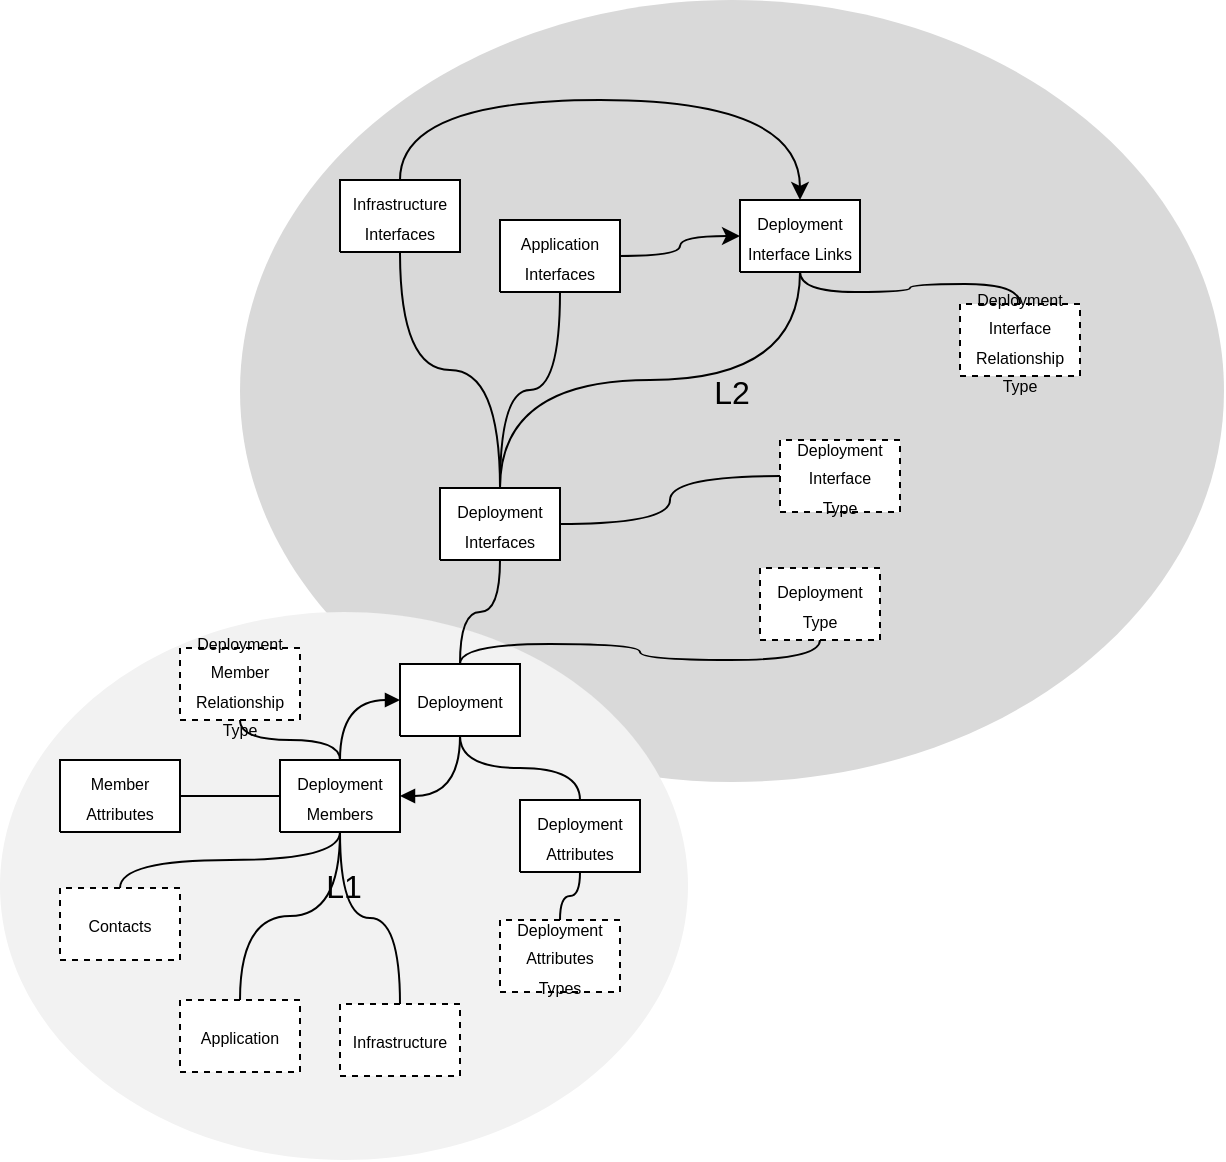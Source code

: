 <mxfile version="13.5.1" type="device"><diagram id="ZgXP-yUG4ojKE1eqnBUu" name="Page-1"><mxGraphModel dx="1086" dy="966" grid="1" gridSize="10" guides="1" tooltips="1" connect="1" arrows="1" fold="1" page="1" pageScale="1" pageWidth="850" pageHeight="1100" math="0" shadow="0"><root><mxCell id="0"/><mxCell id="1" parent="0"/><mxCell id="j76NiISg1xidSSjuwcTd-19" value="&lt;font style=&quot;font-size:16px;font-family:Arial;color:#000000;direction:ltr;letter-spacing:0px;line-height:120%;opacity:1&quot;&gt;L2&lt;br/&gt;&lt;/font&gt;" style="verticalAlign=middle;align=center;vsdxID=14;fillColor=#d9d9d9;gradientColor=none;shape=stencil(vVHLDsIgEPwajiQI6RfU+h8bu22JCGRB2/69kG1iazx58DazM/vIjjBtmiCi0CplCjecbZ8nYc5Ca+snJJsLEqYTph0C4Ujh4XvmEaqzont41gkL96naodXKrGF6YSfQtUi0OXXDVlqPfJNP6usotUhYbJIUMmQb/GGrAxpRljVycDBuc1hKM2LclX8/7H9nFfB+82Cd45T2+mcspcSRmu4F);strokeColor=none;labelBackgroundColor=none;rounded=0;html=1;whiteSpace=wrap;" parent="1" vertex="1"><mxGeometry x="500" y="120" width="492" height="391" as="geometry"/></mxCell><mxCell id="j76NiISg1xidSSjuwcTd-20" value="&lt;font style=&quot;font-size:16px;font-family:Arial;color:#000000;direction:ltr;letter-spacing:0px;line-height:120%;opacity:1&quot;&gt;L1&lt;br/&gt;&lt;/font&gt;" style="verticalAlign=middle;align=center;vsdxID=15;fillColor=#f2f2f2;gradientColor=none;shape=stencil(vVHLDsIgEPwajiQI6RfU+h8bu22JCGRB2/69kG1iazx58DazM/vIjjBtmiCi0CplCjecbZ8nYc5Ca+snJJsLEqYTph0C4Ujh4XvmEaqzont41gkL96naodXKrGF6YSfQtUi0OXXDVlqPfJNP6usotUhYbJIUMmQb/GGrAxpRljVycDBuc1hKM2LclX8/7H9nFfB+82Cd45T2+mcspcSRmu4F);strokeColor=none;labelBackgroundColor=none;rounded=0;html=1;whiteSpace=wrap;" parent="1" vertex="1"><mxGeometry x="380" y="426" width="344" height="274" as="geometry"/></mxCell><mxCell id="j76NiISg1xidSSjuwcTd-21" value="&lt;font style=&quot;font-size:8px;font-family:Arial;color:#000000;direction:ltr;letter-spacing:0px;line-height:120%;opacity:1&quot;&gt;Deployment&lt;br/&gt;&lt;/font&gt;" style="verticalAlign=middle;align=center;vsdxID=1;fillColor=#FFFFFF;gradientColor=none;shape=stencil(nZBLDoAgDERP0z3SIyjew0SURgSD+Lu9kMZoXLhwN9O+tukAlrNpJg1SzDH4QW/URgNYgZTkjA4UkwJUgGXng+6DX1zLfmoymdXo17xh5zmRJ6Q42BWCfc2oJfdAr+Yv+AP9Cb7OJ3H/2JG1HNGz/84klThPVCc=);strokeColor=#000000;spacingTop=-1;spacingBottom=-1;spacingLeft=-1;spacingRight=-1;labelBackgroundColor=none;rounded=0;html=1;whiteSpace=wrap;" parent="1" vertex="1"><mxGeometry x="580" y="452" width="60" height="36" as="geometry"/></mxCell><mxCell id="j76NiISg1xidSSjuwcTd-22" value="&lt;font style=&quot;font-size:8px;font-family:Arial;color:#000000;direction:ltr;letter-spacing:0px;line-height:120%;opacity:1&quot;&gt;Deployment Interfaces&lt;br/&gt;&lt;/font&gt;" style="verticalAlign=middle;align=center;vsdxID=3;fillColor=#FFFFFF;gradientColor=none;shape=stencil(nZBLDoAgDERP0z3SIyjew0SURgSD+Lu9kMZoXLhwN9O+tukAlrNpJg1SzDH4QW/URgNYgZTkjA4UkwJUgGXng+6DX1zLfmoymdXo17xh5zmRJ6Q42BWCfc2oJfdAr+Yv+AP9Cb7OJ3H/2JG1HNGz/84klThPVCc=);strokeColor=#000000;spacingTop=-1;spacingBottom=-1;spacingLeft=-1;spacingRight=-1;labelBackgroundColor=none;rounded=0;html=1;whiteSpace=wrap;" parent="1" vertex="1"><mxGeometry x="600" y="364" width="60" height="36" as="geometry"/></mxCell><mxCell id="j76NiISg1xidSSjuwcTd-23" value="&lt;font style=&quot;font-size:8px;font-family:Arial;color:#000000;direction:ltr;letter-spacing:0px;line-height:120%;opacity:1&quot;&gt;Deployment Interface Links&lt;br/&gt;&lt;/font&gt;" style="verticalAlign=middle;align=center;vsdxID=4;fillColor=#FFFFFF;gradientColor=none;shape=stencil(nZBLDoAgDERP0z3SIyjew0SURgSD+Lu9kMZoXLhwN9O+tukAlrNpJg1SzDH4QW/URgNYgZTkjA4UkwJUgGXng+6DX1zLfmoymdXo17xh5zmRJ6Q42BWCfc2oJfdAr+Yv+AP9Cb7OJ3H/2JG1HNGz/84klThPVCc=);strokeColor=#000000;spacingTop=-1;spacingBottom=-1;spacingLeft=-1;spacingRight=-1;labelBackgroundColor=none;rounded=0;html=1;whiteSpace=wrap;" parent="1" vertex="1"><mxGeometry x="750" y="220" width="60" height="36" as="geometry"/></mxCell><mxCell id="j76NiISg1xidSSjuwcTd-24" value="&lt;font style=&quot;font-size:8px;font-family:Arial;color:#000000;direction:ltr;letter-spacing:0px;line-height:120%;opacity:1&quot;&gt;Deployment&lt;br/&gt;Type&lt;br/&gt;&lt;/font&gt;" style="verticalAlign=middle;align=center;vsdxID=8;fillColor=#FFFFFF;gradientColor=none;shape=stencil(nZBLDoAgDERP0z3SIyjew0SURgSD+Lu9kMZoXLhwN9O+tukAlrNpJg1SzDH4QW/URgNYgZTkjA4UkwJUgGXng+6DX1zLfmoymdXo17xh5zmRJ6Q42BWCfc2oJfdAr+Yv+AP9Cb7OJ3H/2JG1HNGz/84klThPVCc=);dashed=1;strokeColor=#000000;spacingTop=-1;spacingBottom=-1;spacingLeft=-1;spacingRight=-1;labelBackgroundColor=none;rounded=0;html=1;whiteSpace=wrap;" parent="1" vertex="1"><mxGeometry x="760" y="404" width="60" height="36" as="geometry"/></mxCell><mxCell id="j76NiISg1xidSSjuwcTd-25" value="&lt;font style=&quot;font-size:8px;font-family:Arial;color:#000000;direction:ltr;letter-spacing:0px;line-height:120%;opacity:1&quot;&gt;Deployment&lt;br/&gt;Interface&lt;br/&gt;Type&lt;br/&gt;&lt;/font&gt;" style="verticalAlign=middle;align=center;vsdxID=9;fillColor=#FFFFFF;gradientColor=none;shape=stencil(nZBLDoAgDERP0z3SIyjew0SURgSD+Lu9kMZoXLhwN9O+tukAlrNpJg1SzDH4QW/URgNYgZTkjA4UkwJUgGXng+6DX1zLfmoymdXo17xh5zmRJ6Q42BWCfc2oJfdAr+Yv+AP9Cb7OJ3H/2JG1HNGz/84klThPVCc=);dashed=1;strokeColor=#000000;spacingTop=-1;spacingBottom=-1;spacingLeft=-1;spacingRight=-1;labelBackgroundColor=none;rounded=0;html=1;whiteSpace=wrap;" parent="1" vertex="1"><mxGeometry x="770" y="340" width="60" height="36" as="geometry"/></mxCell><mxCell id="j76NiISg1xidSSjuwcTd-26" value="&lt;font style=&quot;font-size:8px;font-family:Arial;color:#000000;direction:ltr;letter-spacing:0px;line-height:120%;opacity:1&quot;&gt;Deployment&lt;br/&gt;Interface&lt;br/&gt;Relationship&lt;br/&gt;Type&lt;br/&gt;&lt;/font&gt;" style="verticalAlign=middle;align=center;vsdxID=10;fillColor=#FFFFFF;gradientColor=none;shape=stencil(nZBLDoAgDERP0z3SIyjew0SURgSD+Lu9kMZoXLhwN9O+tukAlrNpJg1SzDH4QW/URgNYgZTkjA4UkwJUgGXng+6DX1zLfmoymdXo17xh5zmRJ6Q42BWCfc2oJfdAr+Yv+AP9Cb7OJ3H/2JG1HNGz/84klThPVCc=);dashed=1;strokeColor=#000000;spacingTop=-1;spacingBottom=-1;spacingLeft=-1;spacingRight=-1;labelBackgroundColor=none;rounded=0;html=1;whiteSpace=wrap;" parent="1" vertex="1"><mxGeometry x="860" y="272" width="60" height="36" as="geometry"/></mxCell><mxCell id="j76NiISg1xidSSjuwcTd-27" value="&lt;font style=&quot;font-size:8px;font-family:Arial;color:#000000;direction:ltr;letter-spacing:0px;line-height:120%;opacity:1&quot;&gt;Deployment&lt;br/&gt;Attributes&lt;br/&gt;Types&lt;br/&gt;&lt;/font&gt;" style="verticalAlign=middle;align=center;vsdxID=16;fillColor=#FFFFFF;gradientColor=none;shape=stencil(nZBLDoAgDERP0z3SIyjew0SURgSD+Lu9kMZoXLhwN9O+tukAlrNpJg1SzDH4QW/URgNYgZTkjA4UkwJUgGXng+6DX1zLfmoymdXo17xh5zmRJ6Q42BWCfc2oJfdAr+Yv+AP9Cb7OJ3H/2JG1HNGz/84klThPVCc=);dashed=1;strokeColor=#000000;spacingTop=-1;spacingBottom=-1;spacingLeft=-1;spacingRight=-1;labelBackgroundColor=none;rounded=0;html=1;whiteSpace=wrap;" parent="1" vertex="1"><mxGeometry x="630" y="580" width="60" height="36" as="geometry"/></mxCell><mxCell id="j76NiISg1xidSSjuwcTd-28" value="&lt;font style=&quot;font-size:8px;font-family:Arial;color:#000000;direction:ltr;letter-spacing:0px;line-height:120%;opacity:1&quot;&gt;Deployment Attributes&lt;br/&gt;&lt;/font&gt;" style="verticalAlign=middle;align=center;vsdxID=17;fillColor=#FFFFFF;gradientColor=none;shape=stencil(nZBLDoAgDERP0z3SIyjew0SURgSD+Lu9kMZoXLhwN9O+tukAlrNpJg1SzDH4QW/URgNYgZTkjA4UkwJUgGXng+6DX1zLfmoymdXo17xh5zmRJ6Q42BWCfc2oJfdAr+Yv+AP9Cb7OJ3H/2JG1HNGz/84klThPVCc=);strokeColor=#000000;spacingTop=-1;spacingBottom=-1;spacingLeft=-1;spacingRight=-1;labelBackgroundColor=none;rounded=0;html=1;whiteSpace=wrap;" parent="1" vertex="1"><mxGeometry x="640" y="520" width="60" height="36" as="geometry"/></mxCell><mxCell id="j76NiISg1xidSSjuwcTd-29" value="&lt;font style=&quot;font-size:8px;font-family:Arial;color:#000000;direction:ltr;letter-spacing:0px;line-height:120%;opacity:1&quot;&gt;Application&lt;br/&gt;&lt;/font&gt;" style="verticalAlign=middle;align=center;vsdxID=22;fillColor=#FFFFFF;gradientColor=none;shape=stencil(nZBLDoAgDERP0z3SIyjew0SURgSD+Lu9kMZoXLhwN9O+tukAlrNpJg1SzDH4QW/URgNYgZTkjA4UkwJUgGXng+6DX1zLfmoymdXo17xh5zmRJ6Q42BWCfc2oJfdAr+Yv+AP9Cb7OJ3H/2JG1HNGz/84klThPVCc=);dashed=1;strokeColor=#000000;spacingTop=-1;spacingBottom=-1;spacingLeft=-1;spacingRight=-1;labelBackgroundColor=none;rounded=0;html=1;whiteSpace=wrap;" parent="1" vertex="1"><mxGeometry x="470" y="620" width="60" height="36" as="geometry"/></mxCell><mxCell id="j76NiISg1xidSSjuwcTd-30" value="&lt;font style=&quot;font-size:8px;font-family:Arial;color:#000000;direction:ltr;letter-spacing:0px;line-height:120%;opacity:1&quot;&gt;Infrastructure&lt;br/&gt;&lt;/font&gt;" style="verticalAlign=middle;align=center;vsdxID=23;fillColor=#FFFFFF;gradientColor=none;shape=stencil(nZBLDoAgDERP0z3SIyjew0SURgSD+Lu9kMZoXLhwN9O+tukAlrNpJg1SzDH4QW/URgNYgZTkjA4UkwJUgGXng+6DX1zLfmoymdXo17xh5zmRJ6Q42BWCfc2oJfdAr+Yv+AP9Cb7OJ3H/2JG1HNGz/84klThPVCc=);dashed=1;strokeColor=#000000;spacingTop=-1;spacingBottom=-1;spacingLeft=-1;spacingRight=-1;labelBackgroundColor=none;rounded=0;html=1;whiteSpace=wrap;" parent="1" vertex="1"><mxGeometry x="550" y="622" width="60" height="36" as="geometry"/></mxCell><mxCell id="j76NiISg1xidSSjuwcTd-31" value="&lt;font style=&quot;font-size:8px;font-family:Arial;color:#000000;direction:ltr;letter-spacing:0px;line-height:120%;opacity:1&quot;&gt;Member Attributes&lt;br/&gt;&lt;/font&gt;" style="verticalAlign=middle;align=center;vsdxID=28;fillColor=#FFFFFF;gradientColor=none;shape=stencil(nZBLDoAgDERP0z3SIyjew0SURgSD+Lu9kMZoXLhwN9O+tukAlrNpJg1SzDH4QW/URgNYgZTkjA4UkwJUgGXng+6DX1zLfmoymdXo17xh5zmRJ6Q42BWCfc2oJfdAr+Yv+AP9Cb7OJ3H/2JG1HNGz/84klThPVCc=);strokeColor=#000000;spacingTop=-1;spacingBottom=-1;spacingLeft=-1;spacingRight=-1;labelBackgroundColor=none;rounded=0;html=1;whiteSpace=wrap;" parent="1" vertex="1"><mxGeometry x="410" y="500" width="60" height="36" as="geometry"/></mxCell><mxCell id="g-uCk9PMu5__-Ai_FsQP-1" style="edgeStyle=orthogonalEdgeStyle;rounded=0;orthogonalLoop=1;jettySize=auto;html=1;curved=1;" edge="1" parent="1" source="j76NiISg1xidSSjuwcTd-32" target="j76NiISg1xidSSjuwcTd-23"><mxGeometry relative="1" as="geometry"><Array as="points"><mxPoint x="580" y="170"/><mxPoint x="780" y="170"/></Array></mxGeometry></mxCell><mxCell id="j76NiISg1xidSSjuwcTd-32" value="&lt;font style=&quot;font-size:8px;font-family:Arial;color:#000000;direction:ltr;letter-spacing:0px;line-height:120%;opacity:1&quot;&gt;Infrastructure Interfaces&lt;br/&gt;&lt;/font&gt;" style="verticalAlign=middle;align=center;vsdxID=32;fillColor=#FFFFFF;gradientColor=none;shape=stencil(nZBLDoAgDERP0z3SIyjew0SURgSD+Lu9kMZoXLhwN9O+tukAlrNpJg1SzDH4QW/URgNYgZTkjA4UkwJUgGXng+6DX1zLfmoymdXo17xh5zmRJ6Q42BWCfc2oJfdAr+Yv+AP9Cb7OJ3H/2JG1HNGz/84klThPVCc=);strokeColor=#000000;spacingTop=-1;spacingBottom=-1;spacingLeft=-1;spacingRight=-1;labelBackgroundColor=none;rounded=0;html=1;whiteSpace=wrap;" parent="1" vertex="1"><mxGeometry x="550" y="210" width="60" height="36" as="geometry"/></mxCell><mxCell id="g-uCk9PMu5__-Ai_FsQP-2" style="edgeStyle=orthogonalEdgeStyle;curved=1;rounded=0;orthogonalLoop=1;jettySize=auto;html=1;" edge="1" parent="1" source="j76NiISg1xidSSjuwcTd-33" target="j76NiISg1xidSSjuwcTd-23"><mxGeometry relative="1" as="geometry"/></mxCell><mxCell id="j76NiISg1xidSSjuwcTd-33" value="&lt;font style=&quot;font-size:8px;font-family:Arial;color:#000000;direction:ltr;letter-spacing:0px;line-height:120%;opacity:1&quot;&gt;Application Interfaces&lt;br/&gt;&lt;/font&gt;" style="verticalAlign=middle;align=center;vsdxID=33;fillColor=#FFFFFF;gradientColor=none;shape=stencil(nZBLDoAgDERP0z3SIyjew0SURgSD+Lu9kMZoXLhwN9O+tukAlrNpJg1SzDH4QW/URgNYgZTkjA4UkwJUgGXng+6DX1zLfmoymdXo17xh5zmRJ6Q42BWCfc2oJfdAr+Yv+AP9Cb7OJ3H/2JG1HNGz/84klThPVCc=);strokeColor=#000000;spacingTop=-1;spacingBottom=-1;spacingLeft=-1;spacingRight=-1;labelBackgroundColor=none;rounded=0;html=1;whiteSpace=wrap;" parent="1" vertex="1"><mxGeometry x="630" y="230" width="60" height="36" as="geometry"/></mxCell><mxCell id="j76NiISg1xidSSjuwcTd-34" value="&lt;font style=&quot;font-size:8px;font-family:Arial;color:#000000;direction:ltr;letter-spacing:0px;line-height:120%;opacity:1&quot;&gt;Deployment Members&lt;br/&gt;&lt;/font&gt;" style="verticalAlign=middle;align=center;vsdxID=36;fillColor=#FFFFFF;gradientColor=none;shape=stencil(nZBLDoAgDERP0z3SIyjew0SURgSD+Lu9kMZoXLhwN9O+tukAlrNpJg1SzDH4QW/URgNYgZTkjA4UkwJUgGXng+6DX1zLfmoymdXo17xh5zmRJ6Q42BWCfc2oJfdAr+Yv+AP9Cb7OJ3H/2JG1HNGz/84klThPVCc=);strokeColor=#000000;spacingTop=-1;spacingBottom=-1;spacingLeft=-1;spacingRight=-1;labelBackgroundColor=none;rounded=0;html=1;whiteSpace=wrap;" parent="1" vertex="1"><mxGeometry x="520" y="500" width="60" height="36" as="geometry"/></mxCell><mxCell id="j76NiISg1xidSSjuwcTd-35" value="&lt;font style=&quot;font-size:8px;font-family:Arial;color:#000000;direction:ltr;letter-spacing:0px;line-height:120%;opacity:1&quot;&gt;Contacts&lt;br/&gt;&lt;/font&gt;" style="verticalAlign=middle;align=center;vsdxID=2;fillColor=#FFFFFF;gradientColor=none;shape=stencil(nZBLDoAgDERP0z3SIyjew0SURgSD+Lu9kMZoXLhwN9O+tukAlrNpJg1SzDH4QW/URgNYgZTkjA4UkwJUgGXng+6DX1zLfmoymdXo17xh5zmRJ6Q42BWCfc2oJfdAr+Yv+AP9Cb7OJ3H/2JG1HNGz/84klThPVCc=);dashed=1;strokeColor=#000000;spacingTop=-1;spacingBottom=-1;spacingLeft=-1;spacingRight=-1;labelBackgroundColor=none;rounded=0;html=1;whiteSpace=wrap;" parent="1" vertex="1"><mxGeometry x="410" y="564" width="60" height="36" as="geometry"/></mxCell><mxCell id="j76NiISg1xidSSjuwcTd-36" value="&lt;font style=&quot;font-size:8px;font-family:Arial;color:#000000;direction:ltr;letter-spacing:0px;line-height:120%;opacity:1&quot;&gt;Deployment Member Relationship Type&lt;br/&gt;&lt;/font&gt;" style="verticalAlign=middle;align=center;vsdxID=25;fillColor=#FFFFFF;gradientColor=none;shape=stencil(nZBLDoAgDERP0z3SIyjew0SURgSD+Lu9kMZoXLhwN9O+tukAlrNpJg1SzDH4QW/URgNYgZTkjA4UkwJUgGXng+6DX1zLfmoymdXo17xh5zmRJ6Q42BWCfc2oJfdAr+Yv+AP9Cb7OJ3H/2JG1HNGz/84klThPVCc=);dashed=1;strokeColor=#000000;spacingTop=-1;spacingBottom=-1;spacingLeft=-1;spacingRight=-1;labelBackgroundColor=none;rounded=0;html=1;whiteSpace=wrap;" parent="1" vertex="1"><mxGeometry x="470" y="444" width="60" height="36" as="geometry"/></mxCell><mxCell id="j76NiISg1xidSSjuwcTd-37" style="vsdxID=31;edgeStyle=orthogonalEdgeStyle;startArrow=none;endArrow=block;startSize=5;endSize=5;strokeColor=#000000;spacingTop=0;spacingBottom=0;spacingLeft=0;spacingRight=0;verticalAlign=middle;html=1;labelBackgroundColor=#ffffff;rounded=0;exitX=0.5;exitY=0;exitDx=0;exitDy=0;exitPerimeter=0;entryX=0;entryY=0.5;entryDx=0;entryDy=0;entryPerimeter=0;curved=1;" parent="1" source="j76NiISg1xidSSjuwcTd-34" target="j76NiISg1xidSSjuwcTd-21" edge="1"><mxGeometry relative="1" as="geometry"/></mxCell><mxCell id="j76NiISg1xidSSjuwcTd-38" style="vsdxID=24;edgeStyle=orthogonalEdgeStyle;startArrow=none;endArrow=block;startSize=5;endSize=5;strokeColor=#000000;spacingTop=0;spacingBottom=0;spacingLeft=0;spacingRight=0;verticalAlign=middle;html=1;labelBackgroundColor=#ffffff;rounded=0;exitX=0.5;exitY=1;exitDx=0;exitDy=0;exitPerimeter=0;entryX=1;entryY=0.5;entryDx=0;entryDy=0;entryPerimeter=0;curved=1;" parent="1" source="j76NiISg1xidSSjuwcTd-21" target="j76NiISg1xidSSjuwcTd-34" edge="1"><mxGeometry relative="1" as="geometry"/></mxCell><mxCell id="j76NiISg1xidSSjuwcTd-39" style="vsdxID=13;edgeStyle=orthogonalEdgeStyle;startArrow=none;endArrow=none;startSize=5;endSize=5;strokeColor=#000000;spacingTop=0;spacingBottom=0;spacingLeft=0;spacingRight=0;verticalAlign=middle;html=1;labelBackgroundColor=#ffffff;rounded=0;exitX=0.5;exitY=1;exitDx=0;exitDy=0;exitPerimeter=0;entryX=0.5;entryY=0;entryDx=0;entryDy=0;entryPerimeter=0;curved=1;" parent="1" source="j76NiISg1xidSSjuwcTd-24" target="j76NiISg1xidSSjuwcTd-21" edge="1"><mxGeometry relative="1" as="geometry"/></mxCell><mxCell id="j76NiISg1xidSSjuwcTd-40" style="vsdxID=12;edgeStyle=orthogonalEdgeStyle;startArrow=none;endArrow=none;startSize=5;endSize=5;strokeColor=#000000;spacingTop=0;spacingBottom=0;spacingLeft=0;spacingRight=0;verticalAlign=middle;html=1;labelBackgroundColor=#ffffff;rounded=0;exitX=0;exitY=0.5;exitDx=0;exitDy=0;exitPerimeter=0;entryX=1;entryY=0.5;entryDx=0;entryDy=0;entryPerimeter=0;curved=1;" parent="1" source="j76NiISg1xidSSjuwcTd-25" target="j76NiISg1xidSSjuwcTd-22" edge="1"><mxGeometry relative="1" as="geometry"/></mxCell><mxCell id="j76NiISg1xidSSjuwcTd-41" style="vsdxID=5;edgeStyle=orthogonalEdgeStyle;startArrow=none;endArrow=none;startSize=5;endSize=5;strokeColor=#000000;spacingTop=0;spacingBottom=0;spacingLeft=0;spacingRight=0;verticalAlign=middle;html=1;labelBackgroundColor=#ffffff;rounded=0;exitX=0.5;exitY=0;exitDx=0;exitDy=0;exitPerimeter=0;entryX=0.5;entryY=1;entryDx=0;entryDy=0;entryPerimeter=0;curved=1;" parent="1" source="j76NiISg1xidSSjuwcTd-21" target="j76NiISg1xidSSjuwcTd-22" edge="1"><mxGeometry relative="1" as="geometry"/></mxCell><mxCell id="j76NiISg1xidSSjuwcTd-42" style="vsdxID=6;edgeStyle=orthogonalEdgeStyle;startArrow=none;endArrow=none;startSize=5;endSize=5;strokeColor=#000000;spacingTop=0;spacingBottom=0;spacingLeft=0;spacingRight=0;verticalAlign=middle;html=1;labelBackgroundColor=#ffffff;rounded=0;exitX=0.5;exitY=0;exitDx=0;exitDy=0;exitPerimeter=0;entryX=0.5;entryY=1;entryDx=0;entryDy=0;entryPerimeter=0;curved=1;" parent="1" source="j76NiISg1xidSSjuwcTd-35" target="j76NiISg1xidSSjuwcTd-34" edge="1"><mxGeometry relative="1" as="geometry"/></mxCell><mxCell id="j76NiISg1xidSSjuwcTd-43" style="vsdxID=7;edgeStyle=orthogonalEdgeStyle;startArrow=none;endArrow=none;startSize=5;endSize=5;strokeColor=#000000;spacingTop=0;spacingBottom=0;spacingLeft=0;spacingRight=0;verticalAlign=middle;html=1;labelBackgroundColor=#ffffff;rounded=0;exitX=0.5;exitY=0;exitDx=0;exitDy=0;exitPerimeter=0;entryX=0.5;entryY=1;entryDx=0;entryDy=0;entryPerimeter=0;curved=1;" parent="1" source="j76NiISg1xidSSjuwcTd-22" target="j76NiISg1xidSSjuwcTd-23" edge="1"><mxGeometry relative="1" as="geometry"/></mxCell><mxCell id="j76NiISg1xidSSjuwcTd-44" style="vsdxID=11;edgeStyle=orthogonalEdgeStyle;startArrow=none;endArrow=none;startSize=5;endSize=5;strokeColor=#000000;spacingTop=0;spacingBottom=0;spacingLeft=0;spacingRight=0;verticalAlign=middle;html=1;labelBackgroundColor=#ffffff;rounded=0;exitX=0.5;exitY=0;exitDx=0;exitDy=0;exitPerimeter=0;entryX=0.5;entryY=1;entryDx=0;entryDy=0;entryPerimeter=0;curved=1;" parent="1" source="j76NiISg1xidSSjuwcTd-26" target="j76NiISg1xidSSjuwcTd-23" edge="1"><mxGeometry relative="1" as="geometry"/></mxCell><mxCell id="j76NiISg1xidSSjuwcTd-45" style="vsdxID=35;edgeStyle=orthogonalEdgeStyle;startArrow=none;endArrow=none;startSize=5;endSize=5;strokeColor=#000000;spacingTop=0;spacingBottom=0;spacingLeft=0;spacingRight=0;verticalAlign=middle;html=1;labelBackgroundColor=#ffffff;rounded=0;exitX=0.5;exitY=1;exitDx=0;exitDy=0;exitPerimeter=0;entryX=0.5;entryY=0;entryDx=0;entryDy=0;entryPerimeter=0;curved=1;" parent="1" source="j76NiISg1xidSSjuwcTd-33" target="j76NiISg1xidSSjuwcTd-22" edge="1"><mxGeometry relative="1" as="geometry"/></mxCell><mxCell id="j76NiISg1xidSSjuwcTd-46" style="vsdxID=34;edgeStyle=orthogonalEdgeStyle;startArrow=none;endArrow=none;startSize=5;endSize=5;strokeColor=#000000;spacingTop=0;spacingBottom=0;spacingLeft=0;spacingRight=0;verticalAlign=middle;html=1;labelBackgroundColor=#ffffff;rounded=0;exitX=0.5;exitY=1;exitDx=0;exitDy=0;exitPerimeter=0;entryX=0.5;entryY=0;entryDx=0;entryDy=0;entryPerimeter=0;curved=1;" parent="1" source="j76NiISg1xidSSjuwcTd-32" target="j76NiISg1xidSSjuwcTd-22" edge="1"><mxGeometry relative="1" as="geometry"/></mxCell><mxCell id="j76NiISg1xidSSjuwcTd-47" style="vsdxID=27;edgeStyle=orthogonalEdgeStyle;startArrow=none;endArrow=none;startSize=5;endSize=5;strokeColor=#000000;spacingTop=0;spacingBottom=0;spacingLeft=0;spacingRight=0;verticalAlign=middle;html=1;labelBackgroundColor=#ffffff;rounded=0;exitX=0.5;exitY=0;exitDx=0;exitDy=0;exitPerimeter=0;entryX=0.5;entryY=1;entryDx=0;entryDy=0;entryPerimeter=0;curved=1;" parent="1" source="j76NiISg1xidSSjuwcTd-29" target="j76NiISg1xidSSjuwcTd-34" edge="1"><mxGeometry relative="1" as="geometry"/></mxCell><mxCell id="j76NiISg1xidSSjuwcTd-48" style="vsdxID=26;edgeStyle=orthogonalEdgeStyle;startArrow=none;endArrow=none;startSize=5;endSize=5;strokeColor=#000000;spacingTop=0;spacingBottom=0;spacingLeft=0;spacingRight=0;verticalAlign=middle;html=1;labelBackgroundColor=#ffffff;rounded=0;exitX=0.5;exitY=1;exitDx=0;exitDy=0;exitPerimeter=0;entryX=0.5;entryY=0;entryDx=0;entryDy=0;entryPerimeter=0;curved=1;" parent="1" source="j76NiISg1xidSSjuwcTd-36" target="j76NiISg1xidSSjuwcTd-34" edge="1"><mxGeometry relative="1" as="geometry"/></mxCell><mxCell id="j76NiISg1xidSSjuwcTd-49" style="vsdxID=21;edgeStyle=orthogonalEdgeStyle;startArrow=none;endArrow=none;startSize=5;endSize=5;strokeColor=#000000;spacingTop=0;spacingBottom=0;spacingLeft=0;spacingRight=0;verticalAlign=middle;html=1;labelBackgroundColor=#ffffff;rounded=0;exitX=1;exitY=0.5;exitDx=0;exitDy=0;exitPerimeter=0;entryX=0;entryY=0.5;entryDx=0;entryDy=0;entryPerimeter=0;curved=1;" parent="1" source="j76NiISg1xidSSjuwcTd-31" target="j76NiISg1xidSSjuwcTd-34" edge="1"><mxGeometry relative="1" as="geometry"/></mxCell><mxCell id="j76NiISg1xidSSjuwcTd-50" style="vsdxID=20;edgeStyle=orthogonalEdgeStyle;startArrow=none;endArrow=none;startSize=5;endSize=5;strokeColor=#000000;spacingTop=0;spacingBottom=0;spacingLeft=0;spacingRight=0;verticalAlign=middle;html=1;labelBackgroundColor=#ffffff;rounded=0;exitX=0.5;exitY=0;exitDx=0;exitDy=0;exitPerimeter=0;entryX=0.5;entryY=1;entryDx=0;entryDy=0;entryPerimeter=0;curved=1;" parent="1" source="j76NiISg1xidSSjuwcTd-30" target="j76NiISg1xidSSjuwcTd-34" edge="1"><mxGeometry relative="1" as="geometry"/></mxCell><mxCell id="j76NiISg1xidSSjuwcTd-51" style="vsdxID=19;edgeStyle=orthogonalEdgeStyle;startArrow=none;endArrow=none;startSize=5;endSize=5;strokeColor=#000000;spacingTop=0;spacingBottom=0;spacingLeft=0;spacingRight=0;verticalAlign=middle;html=1;labelBackgroundColor=#ffffff;rounded=0;exitX=0.5;exitY=0;exitDx=0;exitDy=0;exitPerimeter=0;entryX=0.5;entryY=1;entryDx=0;entryDy=0;entryPerimeter=0;curved=1;" parent="1" source="j76NiISg1xidSSjuwcTd-27" target="j76NiISg1xidSSjuwcTd-28" edge="1"><mxGeometry relative="1" as="geometry"/></mxCell><mxCell id="j76NiISg1xidSSjuwcTd-52" style="vsdxID=18;edgeStyle=orthogonalEdgeStyle;startArrow=none;endArrow=none;startSize=5;endSize=5;strokeColor=#000000;spacingTop=0;spacingBottom=0;spacingLeft=0;spacingRight=0;verticalAlign=middle;html=1;labelBackgroundColor=#ffffff;rounded=0;exitX=0.5;exitY=0;exitDx=0;exitDy=0;exitPerimeter=0;entryX=0.5;entryY=1;entryDx=0;entryDy=0;entryPerimeter=0;curved=1;" parent="1" source="j76NiISg1xidSSjuwcTd-28" target="j76NiISg1xidSSjuwcTd-21" edge="1"><mxGeometry relative="1" as="geometry"/></mxCell></root></mxGraphModel></diagram></mxfile>